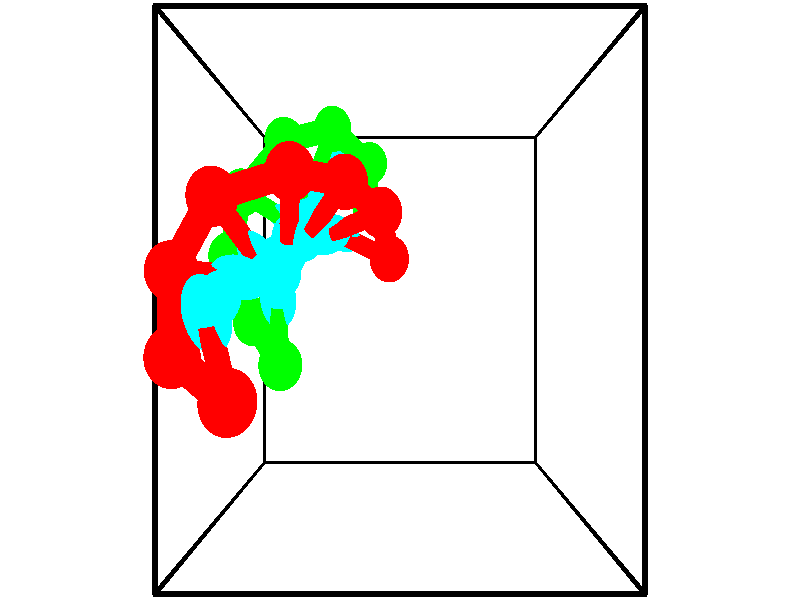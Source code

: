 // switches for output
#declare DRAW_BASES = 1; // possible values are 0, 1; only relevant for DNA ribbons
#declare DRAW_BASES_TYPE = 3; // possible values are 1, 2, 3; only relevant for DNA ribbons
#declare DRAW_FOG = 0; // set to 1 to enable fog

#include "colors.inc"

#include "transforms.inc"
background { rgb <1, 1, 1>}

#default {
   normal{
       ripples 0.25
       frequency 0.20
       turbulence 0.2
       lambda 5
   }
	finish {
		phong 0.1
		phong_size 40.
	}
}

// original window dimensions: 1024x640


// camera settings

camera {
	sky <-0, 1, 0>
	up <-0, 1, 0>
	right 1.6 * <1, 0, 0>
	location <2.5, 2.5, 11.1562>
	look_at <2.5, 2.5, 2.5>
	direction <0, 0, -8.6562>
	angle 67.0682
}


# declare cpy_camera_pos = <2.5, 2.5, 11.1562>;
# if (DRAW_FOG = 1)
fog {
	fog_type 2
	up vnormalize(cpy_camera_pos)
	color rgbt<1,1,1,0.3>
	distance 1e-5
	fog_alt 3e-3
	fog_offset 4
}
# end


// LIGHTS

# declare lum = 6;
global_settings {
	ambient_light rgb lum * <0.05, 0.05, 0.05>
	max_trace_level 15
}# declare cpy_direct_light_amount = 0.25;
light_source
{	1000 * <-1, -1, 1>,
	rgb lum * cpy_direct_light_amount
	parallel
}

light_source
{	1000 * <1, 1, -1>,
	rgb lum * cpy_direct_light_amount
	parallel
}

// strand 0

// nucleotide -1

// particle -1
sphere {
	<1.008179, 1.757954, 5.926979> 0.250000
	pigment { color rgbt <1,0,0,0> }
	no_shadow
}
cylinder {
	<0.952503, 2.123344, 6.079918>,  <0.919098, 2.342578, 6.171681>, 0.100000
	pigment { color rgbt <1,0,0,0> }
	no_shadow
}
cylinder {
	<0.952503, 2.123344, 6.079918>,  <1.008179, 1.757954, 5.926979>, 0.100000
	pigment { color rgbt <1,0,0,0> }
	no_shadow
}

// particle -1
sphere {
	<0.952503, 2.123344, 6.079918> 0.100000
	pigment { color rgbt <1,0,0,0> }
	no_shadow
}
sphere {
	0, 1
	scale<0.080000,0.200000,0.300000>
	matrix <-0.016865, 0.383863, -0.923236,
		-0.990122, -0.134953, -0.038023,
		-0.139189, 0.913475, 0.382348,
		0.910746, 2.397387, 6.194622>
	pigment { color rgbt <0,1,1,0> }
	no_shadow
}
cylinder {
	<0.375314, 2.058723, 5.520660>,  <1.008179, 1.757954, 5.926979>, 0.130000
	pigment { color rgbt <1,0,0,0> }
	no_shadow
}

// nucleotide -1

// particle -1
sphere {
	<0.375314, 2.058723, 5.520660> 0.250000
	pigment { color rgbt <1,0,0,0> }
	no_shadow
}
cylinder {
	<0.653019, 2.303768, 5.671764>,  <0.819642, 2.450795, 5.762427>, 0.100000
	pigment { color rgbt <1,0,0,0> }
	no_shadow
}
cylinder {
	<0.653019, 2.303768, 5.671764>,  <0.375314, 2.058723, 5.520660>, 0.100000
	pigment { color rgbt <1,0,0,0> }
	no_shadow
}

// particle -1
sphere {
	<0.653019, 2.303768, 5.671764> 0.100000
	pigment { color rgbt <1,0,0,0> }
	no_shadow
}
sphere {
	0, 1
	scale<0.080000,0.200000,0.300000>
	matrix <0.187112, 0.353190, -0.916649,
		-0.694973, 0.707080, 0.130580,
		0.694263, 0.612613, 0.377761,
		0.861298, 2.487552, 5.785092>
	pigment { color rgbt <0,1,1,0> }
	no_shadow
}
cylinder {
	<0.279792, 2.734519, 5.286110>,  <0.375314, 2.058723, 5.520660>, 0.130000
	pigment { color rgbt <1,0,0,0> }
	no_shadow
}

// nucleotide -1

// particle -1
sphere {
	<0.279792, 2.734519, 5.286110> 0.250000
	pigment { color rgbt <1,0,0,0> }
	no_shadow
}
cylinder {
	<0.671860, 2.701786, 5.358303>,  <0.907100, 2.682147, 5.401619>, 0.100000
	pigment { color rgbt <1,0,0,0> }
	no_shadow
}
cylinder {
	<0.671860, 2.701786, 5.358303>,  <0.279792, 2.734519, 5.286110>, 0.100000
	pigment { color rgbt <1,0,0,0> }
	no_shadow
}

// particle -1
sphere {
	<0.671860, 2.701786, 5.358303> 0.100000
	pigment { color rgbt <1,0,0,0> }
	no_shadow
}
sphere {
	0, 1
	scale<0.080000,0.200000,0.300000>
	matrix <0.197083, 0.497641, -0.844696,
		-0.020693, 0.863514, 0.503899,
		0.980168, -0.081831, 0.180482,
		0.965910, 2.677237, 5.412447>
	pigment { color rgbt <0,1,1,0> }
	no_shadow
}
cylinder {
	<0.642178, 3.353769, 5.184665>,  <0.279792, 2.734519, 5.286110>, 0.130000
	pigment { color rgbt <1,0,0,0> }
	no_shadow
}

// nucleotide -1

// particle -1
sphere {
	<0.642178, 3.353769, 5.184665> 0.250000
	pigment { color rgbt <1,0,0,0> }
	no_shadow
}
cylinder {
	<0.898243, 3.054569, 5.114594>,  <1.051882, 2.875049, 5.072551>, 0.100000
	pigment { color rgbt <1,0,0,0> }
	no_shadow
}
cylinder {
	<0.898243, 3.054569, 5.114594>,  <0.642178, 3.353769, 5.184665>, 0.100000
	pigment { color rgbt <1,0,0,0> }
	no_shadow
}

// particle -1
sphere {
	<0.898243, 3.054569, 5.114594> 0.100000
	pigment { color rgbt <1,0,0,0> }
	no_shadow
}
sphere {
	0, 1
	scale<0.080000,0.200000,0.300000>
	matrix <0.270222, 0.432694, -0.860091,
		0.719147, 0.503261, 0.479121,
		0.640163, -0.748000, -0.175178,
		1.090292, 2.830169, 5.062040>
	pigment { color rgbt <0,1,1,0> }
	no_shadow
}
cylinder {
	<1.399015, 3.571111, 5.110944>,  <0.642178, 3.353769, 5.184665>, 0.130000
	pigment { color rgbt <1,0,0,0> }
	no_shadow
}

// nucleotide -1

// particle -1
sphere {
	<1.399015, 3.571111, 5.110944> 0.250000
	pigment { color rgbt <1,0,0,0> }
	no_shadow
}
cylinder {
	<1.354717, 3.230499, 4.905952>,  <1.328138, 3.026132, 4.782958>, 0.100000
	pigment { color rgbt <1,0,0,0> }
	no_shadow
}
cylinder {
	<1.354717, 3.230499, 4.905952>,  <1.399015, 3.571111, 5.110944>, 0.100000
	pigment { color rgbt <1,0,0,0> }
	no_shadow
}

// particle -1
sphere {
	<1.354717, 3.230499, 4.905952> 0.100000
	pigment { color rgbt <1,0,0,0> }
	no_shadow
}
sphere {
	0, 1
	scale<0.080000,0.200000,0.300000>
	matrix <0.209629, 0.484036, -0.849568,
		0.971489, -0.201516, 0.124900,
		-0.110745, -0.851528, -0.512479,
		1.321494, 2.975041, 4.752209>
	pigment { color rgbt <0,1,1,0> }
	no_shadow
}
cylinder {
	<1.907442, 3.557144, 4.667364>,  <1.399015, 3.571111, 5.110944>, 0.130000
	pigment { color rgbt <1,0,0,0> }
	no_shadow
}

// nucleotide -1

// particle -1
sphere {
	<1.907442, 3.557144, 4.667364> 0.250000
	pigment { color rgbt <1,0,0,0> }
	no_shadow
}
cylinder {
	<1.656013, 3.294922, 4.499962>,  <1.505157, 3.137589, 4.399520>, 0.100000
	pigment { color rgbt <1,0,0,0> }
	no_shadow
}
cylinder {
	<1.656013, 3.294922, 4.499962>,  <1.907442, 3.557144, 4.667364>, 0.100000
	pigment { color rgbt <1,0,0,0> }
	no_shadow
}

// particle -1
sphere {
	<1.656013, 3.294922, 4.499962> 0.100000
	pigment { color rgbt <1,0,0,0> }
	no_shadow
}
sphere {
	0, 1
	scale<0.080000,0.200000,0.300000>
	matrix <0.233712, 0.354021, -0.905565,
		0.741807, -0.667021, -0.069316,
		-0.628570, -0.655555, -0.418506,
		1.467442, 3.098255, 4.374410>
	pigment { color rgbt <0,1,1,0> }
	no_shadow
}
cylinder {
	<2.276332, 3.348298, 4.127071>,  <1.907442, 3.557144, 4.667364>, 0.130000
	pigment { color rgbt <1,0,0,0> }
	no_shadow
}

// nucleotide -1

// particle -1
sphere {
	<2.276332, 3.348298, 4.127071> 0.250000
	pigment { color rgbt <1,0,0,0> }
	no_shadow
}
cylinder {
	<1.908798, 3.234417, 4.017754>,  <1.688278, 3.166088, 3.952163>, 0.100000
	pigment { color rgbt <1,0,0,0> }
	no_shadow
}
cylinder {
	<1.908798, 3.234417, 4.017754>,  <2.276332, 3.348298, 4.127071>, 0.100000
	pigment { color rgbt <1,0,0,0> }
	no_shadow
}

// particle -1
sphere {
	<1.908798, 3.234417, 4.017754> 0.100000
	pigment { color rgbt <1,0,0,0> }
	no_shadow
}
sphere {
	0, 1
	scale<0.080000,0.200000,0.300000>
	matrix <0.148568, 0.392020, -0.907881,
		0.365605, -0.874796, -0.317906,
		-0.918836, -0.284695, -0.273291,
		1.633148, 3.149006, 3.935765>
	pigment { color rgbt <0,1,1,0> }
	no_shadow
}
cylinder {
	<2.364081, 2.935946, 3.488145>,  <2.276332, 3.348298, 4.127071>, 0.130000
	pigment { color rgbt <1,0,0,0> }
	no_shadow
}

// nucleotide -1

// particle -1
sphere {
	<2.364081, 2.935946, 3.488145> 0.250000
	pigment { color rgbt <1,0,0,0> }
	no_shadow
}
cylinder {
	<1.995075, 3.085983, 3.524525>,  <1.773672, 3.176006, 3.546353>, 0.100000
	pigment { color rgbt <1,0,0,0> }
	no_shadow
}
cylinder {
	<1.995075, 3.085983, 3.524525>,  <2.364081, 2.935946, 3.488145>, 0.100000
	pigment { color rgbt <1,0,0,0> }
	no_shadow
}

// particle -1
sphere {
	<1.995075, 3.085983, 3.524525> 0.100000
	pigment { color rgbt <1,0,0,0> }
	no_shadow
}
sphere {
	0, 1
	scale<0.080000,0.200000,0.300000>
	matrix <0.160002, 0.586102, -0.794282,
		-0.351237, -0.718184, -0.600703,
		-0.922514, 0.375095, 0.090950,
		1.718321, 3.198512, 3.551810>
	pigment { color rgbt <0,1,1,0> }
	no_shadow
}
// strand 1

// nucleotide -1

// particle -1
sphere {
	<2.010159, 3.726684, 1.857653> 0.250000
	pigment { color rgbt <0,1,0,0> }
	no_shadow
}
cylinder {
	<1.760223, 4.019958, 1.964996>,  <1.610262, 4.195923, 2.029402>, 0.100000
	pigment { color rgbt <0,1,0,0> }
	no_shadow
}
cylinder {
	<1.760223, 4.019958, 1.964996>,  <2.010159, 3.726684, 1.857653>, 0.100000
	pigment { color rgbt <0,1,0,0> }
	no_shadow
}

// particle -1
sphere {
	<1.760223, 4.019958, 1.964996> 0.100000
	pigment { color rgbt <0,1,0,0> }
	no_shadow
}
sphere {
	0, 1
	scale<0.080000,0.200000,0.300000>
	matrix <-0.183903, -0.472256, 0.862064,
		0.758786, 0.489298, 0.429919,
		-0.624838, 0.733186, 0.268358,
		1.572772, 4.239914, 2.045504>
	pigment { color rgbt <0,1,1,0> }
	no_shadow
}
cylinder {
	<2.064033, 4.132680, 2.494949>,  <2.010159, 3.726684, 1.857653>, 0.130000
	pigment { color rgbt <0,1,0,0> }
	no_shadow
}

// nucleotide -1

// particle -1
sphere {
	<2.064033, 4.132680, 2.494949> 0.250000
	pigment { color rgbt <0,1,0,0> }
	no_shadow
}
cylinder {
	<1.677927, 4.051231, 2.429466>,  <1.446263, 4.002362, 2.390177>, 0.100000
	pigment { color rgbt <0,1,0,0> }
	no_shadow
}
cylinder {
	<1.677927, 4.051231, 2.429466>,  <2.064033, 4.132680, 2.494949>, 0.100000
	pigment { color rgbt <0,1,0,0> }
	no_shadow
}

// particle -1
sphere {
	<1.677927, 4.051231, 2.429466> 0.100000
	pigment { color rgbt <0,1,0,0> }
	no_shadow
}
sphere {
	0, 1
	scale<0.080000,0.200000,0.300000>
	matrix <-0.042959, -0.494361, 0.868195,
		-0.257714, 0.845071, 0.468442,
		-0.965266, -0.203622, -0.163707,
		1.388347, 3.990145, 2.380354>
	pigment { color rgbt <0,1,1,0> }
	no_shadow
}
cylinder {
	<1.600509, 4.405712, 3.085040>,  <2.064033, 4.132680, 2.494949>, 0.130000
	pigment { color rgbt <0,1,0,0> }
	no_shadow
}

// nucleotide -1

// particle -1
sphere {
	<1.600509, 4.405712, 3.085040> 0.250000
	pigment { color rgbt <0,1,0,0> }
	no_shadow
}
cylinder {
	<1.423222, 4.085304, 2.924080>,  <1.316849, 3.893059, 2.827504>, 0.100000
	pigment { color rgbt <0,1,0,0> }
	no_shadow
}
cylinder {
	<1.423222, 4.085304, 2.924080>,  <1.600509, 4.405712, 3.085040>, 0.100000
	pigment { color rgbt <0,1,0,0> }
	no_shadow
}

// particle -1
sphere {
	<1.423222, 4.085304, 2.924080> 0.100000
	pigment { color rgbt <0,1,0,0> }
	no_shadow
}
sphere {
	0, 1
	scale<0.080000,0.200000,0.300000>
	matrix <-0.020303, -0.439814, 0.897859,
		-0.896184, 0.406118, 0.178670,
		-0.443219, -0.801019, -0.402399,
		1.290256, 3.844998, 2.803360>
	pigment { color rgbt <0,1,1,0> }
	no_shadow
}
cylinder {
	<1.031665, 4.183496, 3.481880>,  <1.600509, 4.405712, 3.085040>, 0.130000
	pigment { color rgbt <0,1,0,0> }
	no_shadow
}

// nucleotide -1

// particle -1
sphere {
	<1.031665, 4.183496, 3.481880> 0.250000
	pigment { color rgbt <0,1,0,0> }
	no_shadow
}
cylinder {
	<1.173085, 3.833847, 3.348663>,  <1.257936, 3.624058, 3.268734>, 0.100000
	pigment { color rgbt <0,1,0,0> }
	no_shadow
}
cylinder {
	<1.173085, 3.833847, 3.348663>,  <1.031665, 4.183496, 3.481880>, 0.100000
	pigment { color rgbt <0,1,0,0> }
	no_shadow
}

// particle -1
sphere {
	<1.173085, 3.833847, 3.348663> 0.100000
	pigment { color rgbt <0,1,0,0> }
	no_shadow
}
sphere {
	0, 1
	scale<0.080000,0.200000,0.300000>
	matrix <-0.093388, -0.387240, 0.917237,
		-0.930743, -0.293185, -0.218540,
		0.353548, -0.874121, -0.333041,
		1.279149, 3.571611, 3.248751>
	pigment { color rgbt <0,1,1,0> }
	no_shadow
}
cylinder {
	<0.513249, 3.627977, 3.550889>,  <1.031665, 4.183496, 3.481880>, 0.130000
	pigment { color rgbt <0,1,0,0> }
	no_shadow
}

// nucleotide -1

// particle -1
sphere {
	<0.513249, 3.627977, 3.550889> 0.250000
	pigment { color rgbt <0,1,0,0> }
	no_shadow
}
cylinder {
	<0.867897, 3.443146, 3.542999>,  <1.080686, 3.332247, 3.538265>, 0.100000
	pigment { color rgbt <0,1,0,0> }
	no_shadow
}
cylinder {
	<0.867897, 3.443146, 3.542999>,  <0.513249, 3.627977, 3.550889>, 0.100000
	pigment { color rgbt <0,1,0,0> }
	no_shadow
}

// particle -1
sphere {
	<0.867897, 3.443146, 3.542999> 0.100000
	pigment { color rgbt <0,1,0,0> }
	no_shadow
}
sphere {
	0, 1
	scale<0.080000,0.200000,0.300000>
	matrix <-0.274293, -0.559687, 0.781994,
		-0.372381, -0.687921, -0.622974,
		0.886620, -0.462077, -0.019725,
		1.133883, 3.304522, 3.537081>
	pigment { color rgbt <0,1,1,0> }
	no_shadow
}
cylinder {
	<0.369080, 2.956784, 3.620964>,  <0.513249, 3.627977, 3.550889>, 0.130000
	pigment { color rgbt <0,1,0,0> }
	no_shadow
}

// nucleotide -1

// particle -1
sphere {
	<0.369080, 2.956784, 3.620964> 0.250000
	pigment { color rgbt <0,1,0,0> }
	no_shadow
}
cylinder {
	<0.757921, 2.967934, 3.714119>,  <0.991226, 2.974624, 3.770012>, 0.100000
	pigment { color rgbt <0,1,0,0> }
	no_shadow
}
cylinder {
	<0.757921, 2.967934, 3.714119>,  <0.369080, 2.956784, 3.620964>, 0.100000
	pigment { color rgbt <0,1,0,0> }
	no_shadow
}

// particle -1
sphere {
	<0.757921, 2.967934, 3.714119> 0.100000
	pigment { color rgbt <0,1,0,0> }
	no_shadow
}
sphere {
	0, 1
	scale<0.080000,0.200000,0.300000>
	matrix <-0.176736, -0.565727, 0.805430,
		0.154203, -0.824121, -0.545019,
		0.972104, 0.027875, 0.232889,
		1.049553, 2.976296, 3.783986>
	pigment { color rgbt <0,1,1,0> }
	no_shadow
}
cylinder {
	<0.708878, 2.275203, 3.745368>,  <0.369080, 2.956784, 3.620964>, 0.130000
	pigment { color rgbt <0,1,0,0> }
	no_shadow
}

// nucleotide -1

// particle -1
sphere {
	<0.708878, 2.275203, 3.745368> 0.250000
	pigment { color rgbt <0,1,0,0> }
	no_shadow
}
cylinder {
	<0.943741, 2.521729, 3.955284>,  <1.084658, 2.669644, 4.081234>, 0.100000
	pigment { color rgbt <0,1,0,0> }
	no_shadow
}
cylinder {
	<0.943741, 2.521729, 3.955284>,  <0.708878, 2.275203, 3.745368>, 0.100000
	pigment { color rgbt <0,1,0,0> }
	no_shadow
}

// particle -1
sphere {
	<0.943741, 2.521729, 3.955284> 0.100000
	pigment { color rgbt <0,1,0,0> }
	no_shadow
}
sphere {
	0, 1
	scale<0.080000,0.200000,0.300000>
	matrix <-0.088373, -0.595629, 0.798384,
		0.804635, -0.515153, -0.295262,
		0.587156, 0.616315, 0.524790,
		1.119888, 2.706623, 4.112721>
	pigment { color rgbt <0,1,1,0> }
	no_shadow
}
cylinder {
	<1.116086, 1.871261, 4.167138>,  <0.708878, 2.275203, 3.745368>, 0.130000
	pigment { color rgbt <0,1,0,0> }
	no_shadow
}

// nucleotide -1

// particle -1
sphere {
	<1.116086, 1.871261, 4.167138> 0.250000
	pigment { color rgbt <0,1,0,0> }
	no_shadow
}
cylinder {
	<1.134776, 2.233818, 4.335075>,  <1.145989, 2.451353, 4.435838>, 0.100000
	pigment { color rgbt <0,1,0,0> }
	no_shadow
}
cylinder {
	<1.134776, 2.233818, 4.335075>,  <1.116086, 1.871261, 4.167138>, 0.100000
	pigment { color rgbt <0,1,0,0> }
	no_shadow
}

// particle -1
sphere {
	<1.134776, 2.233818, 4.335075> 0.100000
	pigment { color rgbt <0,1,0,0> }
	no_shadow
}
sphere {
	0, 1
	scale<0.080000,0.200000,0.300000>
	matrix <-0.031847, -0.418736, 0.907549,
		0.998400, -0.055774, 0.009301,
		0.046723, 0.906393, 0.419843,
		1.148793, 2.505736, 4.461028>
	pigment { color rgbt <0,1,1,0> }
	no_shadow
}
// box output
cylinder {
	<0.000000, 0.000000, 0.000000>,  <5.000000, 0.000000, 0.000000>, 0.025000
	pigment { color rgbt <0,0,0,0> }
	no_shadow
}
cylinder {
	<0.000000, 0.000000, 0.000000>,  <0.000000, 5.000000, 0.000000>, 0.025000
	pigment { color rgbt <0,0,0,0> }
	no_shadow
}
cylinder {
	<0.000000, 0.000000, 0.000000>,  <0.000000, 0.000000, 5.000000>, 0.025000
	pigment { color rgbt <0,0,0,0> }
	no_shadow
}
cylinder {
	<5.000000, 5.000000, 5.000000>,  <0.000000, 5.000000, 5.000000>, 0.025000
	pigment { color rgbt <0,0,0,0> }
	no_shadow
}
cylinder {
	<5.000000, 5.000000, 5.000000>,  <5.000000, 0.000000, 5.000000>, 0.025000
	pigment { color rgbt <0,0,0,0> }
	no_shadow
}
cylinder {
	<5.000000, 5.000000, 5.000000>,  <5.000000, 5.000000, 0.000000>, 0.025000
	pigment { color rgbt <0,0,0,0> }
	no_shadow
}
cylinder {
	<0.000000, 0.000000, 5.000000>,  <0.000000, 5.000000, 5.000000>, 0.025000
	pigment { color rgbt <0,0,0,0> }
	no_shadow
}
cylinder {
	<0.000000, 0.000000, 5.000000>,  <5.000000, 0.000000, 5.000000>, 0.025000
	pigment { color rgbt <0,0,0,0> }
	no_shadow
}
cylinder {
	<5.000000, 5.000000, 0.000000>,  <0.000000, 5.000000, 0.000000>, 0.025000
	pigment { color rgbt <0,0,0,0> }
	no_shadow
}
cylinder {
	<5.000000, 5.000000, 0.000000>,  <5.000000, 0.000000, 0.000000>, 0.025000
	pigment { color rgbt <0,0,0,0> }
	no_shadow
}
cylinder {
	<5.000000, 0.000000, 5.000000>,  <5.000000, 0.000000, 0.000000>, 0.025000
	pigment { color rgbt <0,0,0,0> }
	no_shadow
}
cylinder {
	<0.000000, 5.000000, 0.000000>,  <0.000000, 5.000000, 5.000000>, 0.025000
	pigment { color rgbt <0,0,0,0> }
	no_shadow
}
// end of box output
